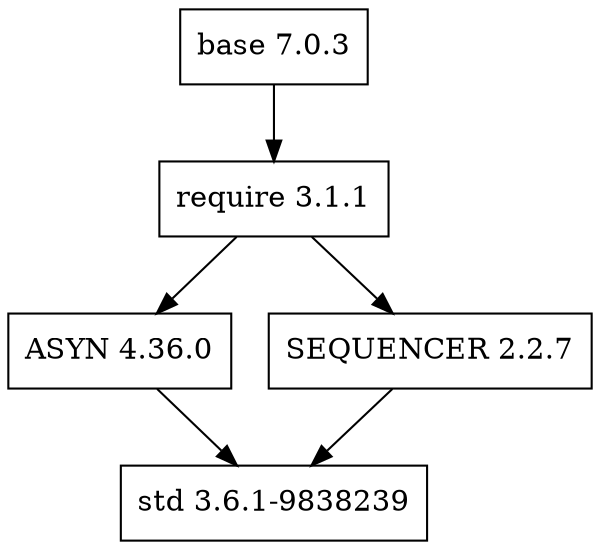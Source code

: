 digraph std {
node [shape=record];
base [label="base 7.0.3"]
require [label="require 3.1.1"]
ASYN [label="ASYN 4.36.0"]
SEQUENCER [label="SEQUENCER 2.2.7"]
std [label="std 3.6.1-9838239"]
base -> require -> { ASYN,SEQUENCER } ->  {  std  } 
} 

